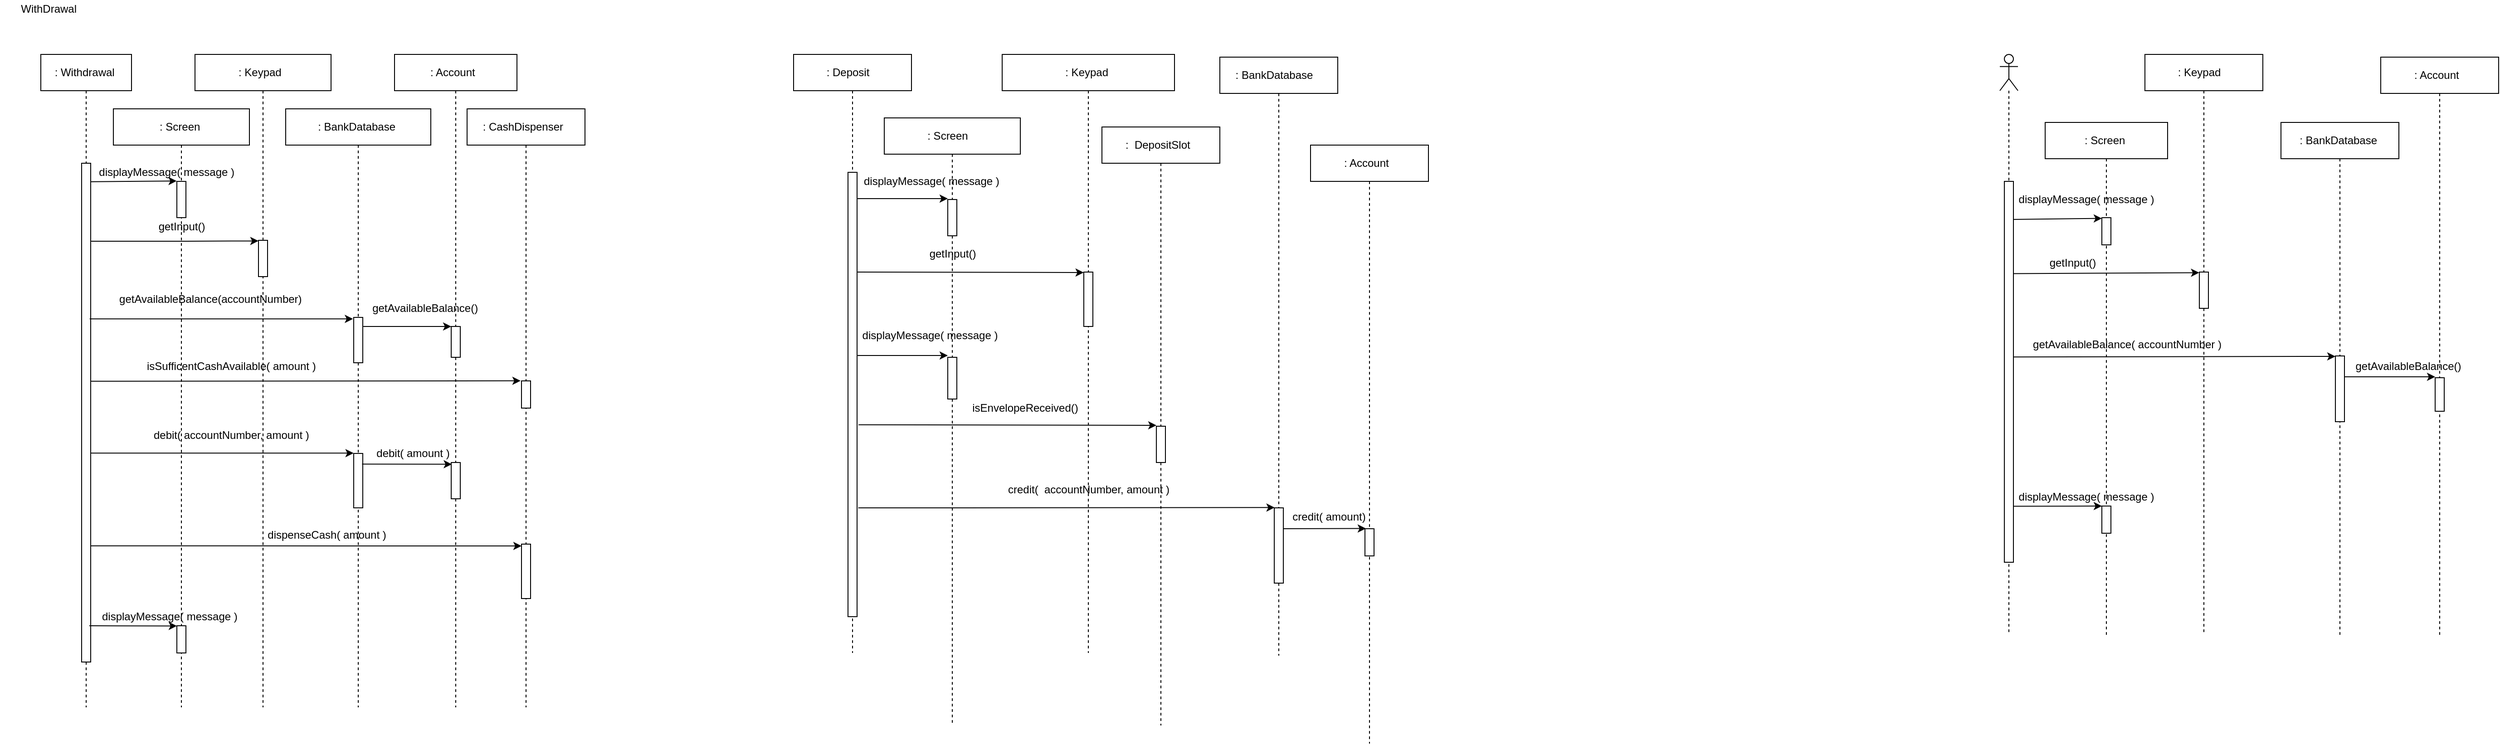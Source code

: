 <mxfile version="16.5.1" type="device"><diagram id="XaZ3orfy25hPCj1zsSTt" name="Page-1"><mxGraphModel dx="1111" dy="564" grid="1" gridSize="10" guides="1" tooltips="1" connect="1" arrows="1" fold="1" page="1" pageScale="1" pageWidth="1169" pageHeight="827" math="0" shadow="0"><root><mxCell id="0"/><mxCell id="1" parent="0"/><mxCell id="I76rNbNo4tLGszEfxEeD-9" value=": Withdrawal&amp;nbsp;" style="shape=umlLifeline;perimeter=lifelinePerimeter;whiteSpace=wrap;html=1;container=1;collapsible=0;recursiveResize=0;outlineConnect=0;" vertex="1" parent="1"><mxGeometry x="100" y="80" width="100" height="720" as="geometry"/></mxCell><mxCell id="I76rNbNo4tLGszEfxEeD-10" value="" style="html=1;points=[];perimeter=orthogonalPerimeter;" vertex="1" parent="I76rNbNo4tLGszEfxEeD-9"><mxGeometry x="45" y="120" width="10" height="550" as="geometry"/></mxCell><mxCell id="I76rNbNo4tLGszEfxEeD-11" value=": Screen&amp;nbsp;" style="shape=umlLifeline;perimeter=lifelinePerimeter;whiteSpace=wrap;html=1;container=1;collapsible=0;recursiveResize=0;outlineConnect=0;" vertex="1" parent="1"><mxGeometry x="180" y="140" width="150" height="660" as="geometry"/></mxCell><mxCell id="I76rNbNo4tLGszEfxEeD-18" value="" style="html=1;points=[];perimeter=orthogonalPerimeter;" vertex="1" parent="I76rNbNo4tLGszEfxEeD-11"><mxGeometry x="70" y="80" width="10" height="40" as="geometry"/></mxCell><mxCell id="I76rNbNo4tLGszEfxEeD-19" value="&amp;nbsp; &amp;nbsp; &amp;nbsp;displayMessage( message )" style="text;html=1;align=center;verticalAlign=middle;resizable=0;points=[];autosize=1;strokeColor=none;fillColor=none;" vertex="1" parent="I76rNbNo4tLGszEfxEeD-11"><mxGeometry x="-40" y="60" width="180" height="20" as="geometry"/></mxCell><mxCell id="I76rNbNo4tLGszEfxEeD-22" value="&amp;nbsp; &amp;nbsp; &amp;nbsp; &amp;nbsp; &amp;nbsp; &amp;nbsp; &amp;nbsp; &amp;nbsp; &amp;nbsp; getInput()" style="text;html=1;align=center;verticalAlign=middle;resizable=0;points=[];autosize=1;strokeColor=none;fillColor=none;" vertex="1" parent="I76rNbNo4tLGszEfxEeD-11"><mxGeometry x="-20" y="120" width="130" height="20" as="geometry"/></mxCell><mxCell id="I76rNbNo4tLGszEfxEeD-24" value="&amp;nbsp; &amp;nbsp; &amp;nbsp; &amp;nbsp; &amp;nbsp; &amp;nbsp; &amp;nbsp; &amp;nbsp; &amp;nbsp; &amp;nbsp; &amp;nbsp; &amp;nbsp; &amp;nbsp; &amp;nbsp; &amp;nbsp; &amp;nbsp; &amp;nbsp; &amp;nbsp; &amp;nbsp;getAvailableBalance(accountNumber)" style="text;html=1;align=center;verticalAlign=middle;resizable=0;points=[];autosize=1;strokeColor=none;fillColor=none;" vertex="1" parent="I76rNbNo4tLGszEfxEeD-11"><mxGeometry x="-125" y="200" width="340" height="20" as="geometry"/></mxCell><mxCell id="I76rNbNo4tLGszEfxEeD-39" value="&amp;nbsp; &amp;nbsp; &amp;nbsp; &amp;nbsp; &amp;nbsp; &amp;nbsp; &amp;nbsp; &amp;nbsp; &amp;nbsp; &amp;nbsp; &amp;nbsp; &amp;nbsp; &amp;nbsp; &amp;nbsp; &amp;nbsp; &amp;nbsp; &amp;nbsp; &amp;nbsp; &amp;nbsp;isSufficentCashAvailable( amount )" style="text;html=1;align=center;verticalAlign=middle;resizable=0;points=[];autosize=1;strokeColor=none;fillColor=none;" vertex="1" parent="I76rNbNo4tLGszEfxEeD-11"><mxGeometry x="-97.5" y="274" width="330" height="20" as="geometry"/></mxCell><mxCell id="I76rNbNo4tLGszEfxEeD-40" value="&amp;nbsp; &amp;nbsp; &amp;nbsp; &amp;nbsp; &amp;nbsp; &amp;nbsp; &amp;nbsp; &amp;nbsp; &amp;nbsp; &amp;nbsp; &amp;nbsp; &amp;nbsp; &amp;nbsp; &amp;nbsp; &amp;nbsp; &amp;nbsp; &amp;nbsp; &amp;nbsp; &amp;nbsp;debit( accountNumber, amount )" style="text;html=1;align=center;verticalAlign=middle;resizable=0;points=[];autosize=1;strokeColor=none;fillColor=none;" vertex="1" parent="I76rNbNo4tLGszEfxEeD-11"><mxGeometry x="-87.5" y="350" width="310" height="20" as="geometry"/></mxCell><mxCell id="I76rNbNo4tLGszEfxEeD-48" value="&amp;nbsp; &amp;nbsp; &amp;nbsp; &amp;nbsp; &amp;nbsp; &amp;nbsp; &amp;nbsp; &amp;nbsp; &amp;nbsp; &amp;nbsp; &amp;nbsp; &amp;nbsp; &amp;nbsp; &amp;nbsp; displayMessage( message )" style="text;html=1;align=center;verticalAlign=middle;resizable=0;points=[];autosize=1;strokeColor=none;fillColor=none;" vertex="1" parent="I76rNbNo4tLGszEfxEeD-11"><mxGeometry x="-115" y="550" width="260" height="20" as="geometry"/></mxCell><mxCell id="I76rNbNo4tLGszEfxEeD-46" value="" style="html=1;points=[];perimeter=orthogonalPerimeter;" vertex="1" parent="I76rNbNo4tLGszEfxEeD-11"><mxGeometry x="70" y="570" width="10" height="30" as="geometry"/></mxCell><mxCell id="I76rNbNo4tLGszEfxEeD-50" value="" style="endArrow=classic;html=1;rounded=0;entryX=0.069;entryY=0.048;entryDx=0;entryDy=0;entryPerimeter=0;exitX=0.918;exitY=0.195;exitDx=0;exitDy=0;exitPerimeter=0;" edge="1" parent="I76rNbNo4tLGszEfxEeD-11"><mxGeometry width="50" height="50" relative="1" as="geometry"><mxPoint x="-26.51" y="570.0" as="sourcePoint"/><mxPoint x="70.0" y="570.22" as="targetPoint"/></mxGeometry></mxCell><mxCell id="I76rNbNo4tLGszEfxEeD-13" value=": BankDatabase&amp;nbsp;" style="shape=umlLifeline;perimeter=lifelinePerimeter;whiteSpace=wrap;html=1;container=1;collapsible=0;recursiveResize=0;outlineConnect=0;" vertex="1" parent="1"><mxGeometry x="370" y="140" width="160" height="660" as="geometry"/></mxCell><mxCell id="I76rNbNo4tLGszEfxEeD-26" value="" style="html=1;points=[];perimeter=orthogonalPerimeter;" vertex="1" parent="I76rNbNo4tLGszEfxEeD-13"><mxGeometry x="75" y="230" width="10" height="50" as="geometry"/></mxCell><mxCell id="I76rNbNo4tLGszEfxEeD-35" value="" style="html=1;points=[];perimeter=orthogonalPerimeter;" vertex="1" parent="I76rNbNo4tLGszEfxEeD-13"><mxGeometry x="75" y="380" width="10" height="60" as="geometry"/></mxCell><mxCell id="I76rNbNo4tLGszEfxEeD-25" value="" style="endArrow=classic;html=1;rounded=0;" edge="1" parent="I76rNbNo4tLGszEfxEeD-13" target="I76rNbNo4tLGszEfxEeD-27"><mxGeometry width="50" height="50" relative="1" as="geometry"><mxPoint x="85" y="240" as="sourcePoint"/><mxPoint x="145" y="240" as="targetPoint"/><Array as="points"><mxPoint x="95" y="240"/><mxPoint x="135" y="240"/></Array></mxGeometry></mxCell><mxCell id="I76rNbNo4tLGszEfxEeD-14" value=": Keypad&amp;nbsp;&amp;nbsp;" style="shape=umlLifeline;perimeter=lifelinePerimeter;whiteSpace=wrap;html=1;container=1;collapsible=0;recursiveResize=0;outlineConnect=0;" vertex="1" parent="1"><mxGeometry x="270" y="80" width="150" height="720" as="geometry"/></mxCell><mxCell id="I76rNbNo4tLGszEfxEeD-20" value="" style="html=1;points=[];perimeter=orthogonalPerimeter;" vertex="1" parent="I76rNbNo4tLGszEfxEeD-14"><mxGeometry x="70" y="205" width="10" height="40" as="geometry"/></mxCell><mxCell id="I76rNbNo4tLGszEfxEeD-45" value="dispenseCash( amount )" style="text;html=1;align=center;verticalAlign=middle;resizable=0;points=[];autosize=1;strokeColor=none;fillColor=none;" vertex="1" parent="I76rNbNo4tLGszEfxEeD-14"><mxGeometry x="70" y="520" width="150" height="20" as="geometry"/></mxCell><mxCell id="I76rNbNo4tLGszEfxEeD-15" value=": Account&amp;nbsp;&amp;nbsp;" style="shape=umlLifeline;perimeter=lifelinePerimeter;whiteSpace=wrap;html=1;container=1;collapsible=0;recursiveResize=0;outlineConnect=0;" vertex="1" parent="1"><mxGeometry x="490" y="80" width="135" height="720" as="geometry"/></mxCell><mxCell id="I76rNbNo4tLGszEfxEeD-27" value="" style="html=1;points=[];perimeter=orthogonalPerimeter;" vertex="1" parent="I76rNbNo4tLGszEfxEeD-15"><mxGeometry x="62.5" y="300" width="10" height="34" as="geometry"/></mxCell><mxCell id="I76rNbNo4tLGszEfxEeD-36" value="" style="html=1;points=[];perimeter=orthogonalPerimeter;" vertex="1" parent="I76rNbNo4tLGszEfxEeD-15"><mxGeometry x="62.5" y="450" width="10" height="40" as="geometry"/></mxCell><mxCell id="I76rNbNo4tLGszEfxEeD-30" value="&lt;span style=&quot;white-space: pre&quot;&gt;&#9;&lt;/span&gt;&lt;span style=&quot;white-space: pre&quot;&gt;&#9;&lt;/span&gt;&lt;span style=&quot;white-space: pre&quot;&gt;&#9;&lt;/span&gt;&amp;nbsp; &amp;nbsp; &amp;nbsp;getAvailableBalance()" style="text;html=1;align=center;verticalAlign=middle;resizable=0;points=[];autosize=1;strokeColor=none;fillColor=none;" vertex="1" parent="I76rNbNo4tLGszEfxEeD-15"><mxGeometry x="-130" y="270" width="230" height="20" as="geometry"/></mxCell><mxCell id="I76rNbNo4tLGszEfxEeD-37" value="debit( amount )" style="text;html=1;align=center;verticalAlign=middle;resizable=0;points=[];autosize=1;strokeColor=none;fillColor=none;" vertex="1" parent="I76rNbNo4tLGszEfxEeD-15"><mxGeometry x="-30" y="430" width="100" height="20" as="geometry"/></mxCell><mxCell id="I76rNbNo4tLGszEfxEeD-16" value=": CashDispenser&amp;nbsp;&amp;nbsp;" style="shape=umlLifeline;perimeter=lifelinePerimeter;whiteSpace=wrap;html=1;container=1;collapsible=0;recursiveResize=0;outlineConnect=0;" vertex="1" parent="1"><mxGeometry x="570" y="140" width="130" height="660" as="geometry"/></mxCell><mxCell id="I76rNbNo4tLGszEfxEeD-32" value="" style="html=1;points=[];perimeter=orthogonalPerimeter;" vertex="1" parent="I76rNbNo4tLGszEfxEeD-16"><mxGeometry x="60" y="300" width="10" height="30" as="geometry"/></mxCell><mxCell id="I76rNbNo4tLGszEfxEeD-43" value="" style="html=1;points=[];perimeter=orthogonalPerimeter;" vertex="1" parent="I76rNbNo4tLGszEfxEeD-16"><mxGeometry x="60" y="480" width="10" height="60" as="geometry"/></mxCell><mxCell id="I76rNbNo4tLGszEfxEeD-17" value="" style="endArrow=classic;html=1;rounded=0;entryX=-0.022;entryY=-0.01;entryDx=0;entryDy=0;entryPerimeter=0;exitX=1.012;exitY=0.037;exitDx=0;exitDy=0;exitPerimeter=0;" edge="1" parent="1" source="I76rNbNo4tLGszEfxEeD-10" target="I76rNbNo4tLGszEfxEeD-18"><mxGeometry width="50" height="50" relative="1" as="geometry"><mxPoint x="160" y="220" as="sourcePoint"/><mxPoint x="240" y="217" as="targetPoint"/></mxGeometry></mxCell><mxCell id="I76rNbNo4tLGszEfxEeD-21" value="" style="endArrow=classic;html=1;rounded=0;entryX=-0.007;entryY=0.017;entryDx=0;entryDy=0;entryPerimeter=0;" edge="1" parent="1" source="I76rNbNo4tLGszEfxEeD-10" target="I76rNbNo4tLGszEfxEeD-20"><mxGeometry width="50" height="50" relative="1" as="geometry"><mxPoint x="155.11" y="290.56" as="sourcePoint"/><mxPoint x="242.5" y="290" as="targetPoint"/><Array as="points"><mxPoint x="240" y="286"/><mxPoint x="260" y="286"/></Array></mxGeometry></mxCell><mxCell id="I76rNbNo4tLGszEfxEeD-23" value="" style="endArrow=classic;html=1;rounded=0;entryX=0.366;entryY=1.082;entryDx=0;entryDy=0;entryPerimeter=0;exitX=0.887;exitY=0.312;exitDx=0;exitDy=0;exitPerimeter=0;" edge="1" parent="1" source="I76rNbNo4tLGszEfxEeD-10" target="I76rNbNo4tLGszEfxEeD-30"><mxGeometry width="50" height="50" relative="1" as="geometry"><mxPoint x="160" y="372" as="sourcePoint"/><mxPoint x="440" y="370" as="targetPoint"/></mxGeometry></mxCell><mxCell id="I76rNbNo4tLGszEfxEeD-33" value="" style="endArrow=classic;html=1;rounded=0;entryX=-0.107;entryY=-0.003;entryDx=0;entryDy=0;entryPerimeter=0;exitX=1.012;exitY=0.437;exitDx=0;exitDy=0;exitPerimeter=0;" edge="1" parent="1" source="I76rNbNo4tLGszEfxEeD-10" target="I76rNbNo4tLGszEfxEeD-32"><mxGeometry width="50" height="50" relative="1" as="geometry"><mxPoint x="160" y="440" as="sourcePoint"/><mxPoint x="425.1" y="369.72" as="targetPoint"/></mxGeometry></mxCell><mxCell id="I76rNbNo4tLGszEfxEeD-41" value="" style="endArrow=classic;html=1;rounded=0;entryX=-0.012;entryY=-0.006;entryDx=0;entryDy=0;entryPerimeter=0;" edge="1" parent="1" source="I76rNbNo4tLGszEfxEeD-10" target="I76rNbNo4tLGszEfxEeD-35"><mxGeometry width="50" height="50" relative="1" as="geometry"><mxPoint x="160" y="520" as="sourcePoint"/><mxPoint x="638.93" y="449.91" as="targetPoint"/></mxGeometry></mxCell><mxCell id="I76rNbNo4tLGszEfxEeD-42" value="" style="endArrow=classic;html=1;rounded=0;entryX=0.069;entryY=0.048;entryDx=0;entryDy=0;entryPerimeter=0;exitX=0.918;exitY=0.195;exitDx=0;exitDy=0;exitPerimeter=0;" edge="1" parent="1" source="I76rNbNo4tLGszEfxEeD-35" target="I76rNbNo4tLGszEfxEeD-36"><mxGeometry width="50" height="50" relative="1" as="geometry"><mxPoint x="460" y="532" as="sourcePoint"/><mxPoint x="525.29" y="380" as="targetPoint"/></mxGeometry></mxCell><mxCell id="I76rNbNo4tLGszEfxEeD-44" value="" style="endArrow=classic;html=1;rounded=0;exitX=0.951;exitY=0.767;exitDx=0;exitDy=0;exitPerimeter=0;" edge="1" parent="1" source="I76rNbNo4tLGszEfxEeD-10"><mxGeometry width="50" height="50" relative="1" as="geometry"><mxPoint x="160" y="620" as="sourcePoint"/><mxPoint x="630" y="622" as="targetPoint"/></mxGeometry></mxCell><mxCell id="I76rNbNo4tLGszEfxEeD-51" value=": Deposit&amp;nbsp; &amp;nbsp;" style="shape=umlLifeline;perimeter=lifelinePerimeter;whiteSpace=wrap;html=1;container=1;collapsible=0;recursiveResize=0;outlineConnect=0;" vertex="1" parent="1"><mxGeometry x="930" y="80" width="130" height="660" as="geometry"/></mxCell><mxCell id="I76rNbNo4tLGszEfxEeD-53" value="" style="html=1;points=[];perimeter=orthogonalPerimeter;" vertex="1" parent="I76rNbNo4tLGszEfxEeD-51"><mxGeometry x="60" y="130" width="10" height="490" as="geometry"/></mxCell><mxCell id="I76rNbNo4tLGszEfxEeD-69" value="" style="endArrow=classic;html=1;rounded=0;" edge="1" parent="I76rNbNo4tLGszEfxEeD-51"><mxGeometry width="50" height="50" relative="1" as="geometry"><mxPoint x="70" y="159" as="sourcePoint"/><mxPoint x="170" y="159" as="targetPoint"/><Array as="points"><mxPoint x="130" y="159"/></Array></mxGeometry></mxCell><mxCell id="I76rNbNo4tLGszEfxEeD-54" value=": Keypad&amp;nbsp;" style="shape=umlLifeline;perimeter=lifelinePerimeter;whiteSpace=wrap;html=1;container=1;collapsible=0;recursiveResize=0;outlineConnect=0;" vertex="1" parent="1"><mxGeometry x="1160" y="80" width="190" height="660" as="geometry"/></mxCell><mxCell id="I76rNbNo4tLGszEfxEeD-55" value="" style="html=1;points=[];perimeter=orthogonalPerimeter;" vertex="1" parent="I76rNbNo4tLGszEfxEeD-54"><mxGeometry x="90" y="240" width="10" height="60" as="geometry"/></mxCell><mxCell id="I76rNbNo4tLGszEfxEeD-81" value="credit(&amp;nbsp; accountNumber, amount )" style="text;html=1;align=center;verticalAlign=middle;resizable=0;points=[];autosize=1;strokeColor=none;fillColor=none;" vertex="1" parent="I76rNbNo4tLGszEfxEeD-54"><mxGeometry y="470" width="190" height="20" as="geometry"/></mxCell><mxCell id="I76rNbNo4tLGszEfxEeD-78" value="isEnvelopeReceived()" style="text;html=1;align=center;verticalAlign=middle;resizable=0;points=[];autosize=1;strokeColor=none;fillColor=none;" vertex="1" parent="I76rNbNo4tLGszEfxEeD-54"><mxGeometry x="-40" y="380" width="130" height="20" as="geometry"/></mxCell><mxCell id="I76rNbNo4tLGszEfxEeD-57" value=": BankDatabase&amp;nbsp; &amp;nbsp;" style="shape=umlLifeline;perimeter=lifelinePerimeter;whiteSpace=wrap;html=1;container=1;collapsible=0;recursiveResize=0;outlineConnect=0;" vertex="1" parent="1"><mxGeometry x="1400" y="83" width="130" height="660" as="geometry"/></mxCell><mxCell id="I76rNbNo4tLGszEfxEeD-65" value="" style="html=1;points=[];perimeter=orthogonalPerimeter;" vertex="1" parent="I76rNbNo4tLGszEfxEeD-57"><mxGeometry x="60" y="497" width="10" height="83" as="geometry"/></mxCell><mxCell id="I76rNbNo4tLGszEfxEeD-60" value=": Screen&amp;nbsp; &amp;nbsp;" style="shape=umlLifeline;perimeter=lifelinePerimeter;whiteSpace=wrap;html=1;container=1;collapsible=0;recursiveResize=0;outlineConnect=0;" vertex="1" parent="1"><mxGeometry x="1030" y="150" width="150" height="670" as="geometry"/></mxCell><mxCell id="I76rNbNo4tLGszEfxEeD-61" value="" style="html=1;points=[];perimeter=orthogonalPerimeter;" vertex="1" parent="I76rNbNo4tLGszEfxEeD-60"><mxGeometry x="70" y="90" width="10" height="40" as="geometry"/></mxCell><mxCell id="I76rNbNo4tLGszEfxEeD-70" value="&amp;nbsp; &amp;nbsp; displayMessage( message )" style="text;html=1;align=center;verticalAlign=middle;resizable=0;points=[];autosize=1;strokeColor=none;fillColor=none;" vertex="1" parent="I76rNbNo4tLGszEfxEeD-60"><mxGeometry x="-45" y="60" width="180" height="20" as="geometry"/></mxCell><mxCell id="I76rNbNo4tLGszEfxEeD-74" value="&amp;nbsp; &amp;nbsp; &amp;nbsp; &amp;nbsp; &amp;nbsp; &amp;nbsp; &amp;nbsp; &amp;nbsp; &amp;nbsp; getInput()" style="text;html=1;align=center;verticalAlign=middle;resizable=0;points=[];autosize=1;strokeColor=none;fillColor=none;" vertex="1" parent="I76rNbNo4tLGszEfxEeD-60"><mxGeometry x="-20" y="140" width="130" height="20" as="geometry"/></mxCell><mxCell id="I76rNbNo4tLGszEfxEeD-52" value="" style="html=1;points=[];perimeter=orthogonalPerimeter;" vertex="1" parent="I76rNbNo4tLGszEfxEeD-60"><mxGeometry x="70" y="264" width="10" height="46" as="geometry"/></mxCell><mxCell id="I76rNbNo4tLGszEfxEeD-77" value="&amp;nbsp; &amp;nbsp;displayMessage( message )" style="text;html=1;align=center;verticalAlign=middle;resizable=0;points=[];autosize=1;strokeColor=none;fillColor=none;" vertex="1" parent="I76rNbNo4tLGszEfxEeD-60"><mxGeometry x="-40" y="230" width="170" height="20" as="geometry"/></mxCell><mxCell id="I76rNbNo4tLGszEfxEeD-63" value=":&amp;nbsp; DepositSlot&amp;nbsp;&amp;nbsp;" style="shape=umlLifeline;perimeter=lifelinePerimeter;whiteSpace=wrap;html=1;container=1;collapsible=0;recursiveResize=0;outlineConnect=0;" vertex="1" parent="1"><mxGeometry x="1270" y="160" width="130" height="660" as="geometry"/></mxCell><mxCell id="I76rNbNo4tLGszEfxEeD-56" value="" style="html=1;points=[];perimeter=orthogonalPerimeter;" vertex="1" parent="I76rNbNo4tLGszEfxEeD-63"><mxGeometry x="60" y="330" width="10" height="40" as="geometry"/></mxCell><mxCell id="I76rNbNo4tLGszEfxEeD-66" value=": Account&amp;nbsp;&amp;nbsp;" style="shape=umlLifeline;perimeter=lifelinePerimeter;whiteSpace=wrap;html=1;container=1;collapsible=0;recursiveResize=0;outlineConnect=0;size=40;" vertex="1" parent="1"><mxGeometry x="1500" y="180" width="130" height="660" as="geometry"/></mxCell><mxCell id="I76rNbNo4tLGszEfxEeD-68" value="" style="html=1;points=[];perimeter=orthogonalPerimeter;" vertex="1" parent="I76rNbNo4tLGszEfxEeD-66"><mxGeometry x="60" y="423" width="10" height="30" as="geometry"/></mxCell><mxCell id="I76rNbNo4tLGszEfxEeD-73" value="" style="endArrow=classic;html=1;rounded=0;entryX=-0.014;entryY=0.009;entryDx=0;entryDy=0;entryPerimeter=0;" edge="1" parent="1" target="I76rNbNo4tLGszEfxEeD-55"><mxGeometry width="50" height="50" relative="1" as="geometry"><mxPoint x="1000" y="320" as="sourcePoint"/><mxPoint x="1110" y="320" as="targetPoint"/></mxGeometry></mxCell><mxCell id="I76rNbNo4tLGszEfxEeD-75" value="" style="endArrow=classic;html=1;rounded=0;" edge="1" parent="1"><mxGeometry width="50" height="50" relative="1" as="geometry"><mxPoint x="1000" y="412" as="sourcePoint"/><mxPoint x="1100" y="412" as="targetPoint"/><Array as="points"/></mxGeometry></mxCell><mxCell id="I76rNbNo4tLGszEfxEeD-76" value="" style="endArrow=classic;html=1;rounded=0;exitX=1.157;exitY=0.568;exitDx=0;exitDy=0;exitPerimeter=0;" edge="1" parent="1" source="I76rNbNo4tLGszEfxEeD-53"><mxGeometry width="50" height="50" relative="1" as="geometry"><mxPoint x="1010" y="428.0" as="sourcePoint"/><mxPoint x="1330" y="489" as="targetPoint"/><Array as="points"/></mxGeometry></mxCell><mxCell id="I76rNbNo4tLGszEfxEeD-79" value="" style="endArrow=classic;html=1;rounded=0;exitX=1.138;exitY=0.755;exitDx=0;exitDy=0;exitPerimeter=0;entryX=0.033;entryY=-0.004;entryDx=0;entryDy=0;entryPerimeter=0;" edge="1" parent="1" source="I76rNbNo4tLGszEfxEeD-53" target="I76rNbNo4tLGszEfxEeD-65"><mxGeometry width="50" height="50" relative="1" as="geometry"><mxPoint x="1010.81" y="499.21" as="sourcePoint"/><mxPoint x="1340" y="499" as="targetPoint"/><Array as="points"><mxPoint x="1020" y="580"/><mxPoint x="1080" y="580"/><mxPoint x="1120" y="580"/></Array></mxGeometry></mxCell><mxCell id="I76rNbNo4tLGszEfxEeD-80" value="" style="endArrow=classic;html=1;rounded=0;entryX=0.1;entryY=-0.008;entryDx=0;entryDy=0;entryPerimeter=0;" edge="1" parent="1" target="I76rNbNo4tLGszEfxEeD-68"><mxGeometry width="50" height="50" relative="1" as="geometry"><mxPoint x="1470" y="603" as="sourcePoint"/><mxPoint x="1599.86" y="660.36" as="targetPoint"/></mxGeometry></mxCell><mxCell id="I76rNbNo4tLGszEfxEeD-82" value="&lt;span style=&quot;white-space: pre&quot;&gt;&#9;&lt;/span&gt;&lt;span style=&quot;white-space: pre&quot;&gt;&#9;&lt;/span&gt;&lt;span style=&quot;white-space: pre&quot;&gt;&#9;&lt;/span&gt;credit( amount)" style="text;html=1;align=center;verticalAlign=middle;resizable=0;points=[];autosize=1;strokeColor=none;fillColor=none;" vertex="1" parent="1"><mxGeometry x="1390" y="580" width="180" height="20" as="geometry"/></mxCell><mxCell id="I76rNbNo4tLGszEfxEeD-85" value=": Keypad&amp;nbsp; &amp;nbsp;" style="shape=umlLifeline;perimeter=lifelinePerimeter;whiteSpace=wrap;html=1;container=1;collapsible=0;recursiveResize=0;outlineConnect=0;size=40;" vertex="1" parent="1"><mxGeometry x="2420" y="80" width="130" height="640" as="geometry"/></mxCell><mxCell id="I76rNbNo4tLGszEfxEeD-86" value="" style="html=1;points=[];perimeter=orthogonalPerimeter;" vertex="1" parent="I76rNbNo4tLGszEfxEeD-85"><mxGeometry x="60" y="240" width="10" height="40" as="geometry"/></mxCell><mxCell id="I76rNbNo4tLGszEfxEeD-87" value=": Account&amp;nbsp;&amp;nbsp;" style="shape=umlLifeline;perimeter=lifelinePerimeter;whiteSpace=wrap;html=1;container=1;collapsible=0;recursiveResize=0;outlineConnect=0;size=40;" vertex="1" parent="1"><mxGeometry x="2680" y="83" width="130" height="637" as="geometry"/></mxCell><mxCell id="I76rNbNo4tLGszEfxEeD-88" value="" style="html=1;points=[];perimeter=orthogonalPerimeter;" vertex="1" parent="I76rNbNo4tLGszEfxEeD-87"><mxGeometry x="60" y="353.5" width="10" height="37" as="geometry"/></mxCell><mxCell id="I76rNbNo4tLGszEfxEeD-101" value="getAvailableBalance()" style="text;html=1;align=center;verticalAlign=middle;resizable=0;points=[];autosize=1;strokeColor=none;fillColor=none;" vertex="1" parent="I76rNbNo4tLGszEfxEeD-87"><mxGeometry x="-35" y="331" width="130" height="20" as="geometry"/></mxCell><mxCell id="I76rNbNo4tLGszEfxEeD-89" value=": Screen&amp;nbsp;" style="shape=umlLifeline;perimeter=lifelinePerimeter;whiteSpace=wrap;html=1;container=1;collapsible=0;recursiveResize=0;outlineConnect=0;size=40;" vertex="1" parent="1"><mxGeometry x="2310" y="155" width="135" height="565" as="geometry"/></mxCell><mxCell id="I76rNbNo4tLGszEfxEeD-90" value="" style="html=1;points=[];perimeter=orthogonalPerimeter;" vertex="1" parent="I76rNbNo4tLGszEfxEeD-89"><mxGeometry x="62.5" y="423" width="10" height="30" as="geometry"/></mxCell><mxCell id="I76rNbNo4tLGszEfxEeD-94" value="displayMessage( message )" style="text;html=1;align=center;verticalAlign=middle;resizable=0;points=[];autosize=1;strokeColor=none;fillColor=none;" vertex="1" parent="I76rNbNo4tLGszEfxEeD-89"><mxGeometry x="-40" y="75" width="170" height="20" as="geometry"/></mxCell><mxCell id="I76rNbNo4tLGszEfxEeD-95" value="" style="html=1;points=[];perimeter=orthogonalPerimeter;" vertex="1" parent="I76rNbNo4tLGszEfxEeD-89"><mxGeometry x="62.5" y="105" width="10" height="30" as="geometry"/></mxCell><mxCell id="I76rNbNo4tLGszEfxEeD-99" value="getAvailableBalance( accountNumber )" style="text;html=1;align=center;verticalAlign=middle;resizable=0;points=[];autosize=1;strokeColor=none;fillColor=none;" vertex="1" parent="I76rNbNo4tLGszEfxEeD-89"><mxGeometry x="-20" y="235" width="220" height="20" as="geometry"/></mxCell><mxCell id="I76rNbNo4tLGszEfxEeD-103" value="displayMessage( message )" style="text;html=1;align=center;verticalAlign=middle;resizable=0;points=[];autosize=1;strokeColor=none;fillColor=none;" vertex="1" parent="I76rNbNo4tLGszEfxEeD-89"><mxGeometry x="-40" y="403" width="170" height="20" as="geometry"/></mxCell><mxCell id="I76rNbNo4tLGszEfxEeD-104" value="" style="endArrow=classic;html=1;rounded=0;entryX=0;entryY=0.027;entryDx=0;entryDy=0;entryPerimeter=0;exitX=0.983;exitY=0.774;exitDx=0;exitDy=0;exitPerimeter=0;" edge="1" parent="I76rNbNo4tLGszEfxEeD-89"><mxGeometry width="50" height="50" relative="1" as="geometry"><mxPoint x="-40.17" y="423.3" as="sourcePoint"/><mxPoint x="62.5" y="423" as="targetPoint"/></mxGeometry></mxCell><mxCell id="I76rNbNo4tLGszEfxEeD-91" value=": BankDatabase&amp;nbsp;" style="shape=umlLifeline;perimeter=lifelinePerimeter;whiteSpace=wrap;html=1;container=1;collapsible=0;recursiveResize=0;outlineConnect=0;size=40;" vertex="1" parent="1"><mxGeometry x="2570" y="155" width="130" height="565" as="geometry"/></mxCell><mxCell id="I76rNbNo4tLGszEfxEeD-92" value="" style="html=1;points=[];perimeter=orthogonalPerimeter;" vertex="1" parent="I76rNbNo4tLGszEfxEeD-91"><mxGeometry x="60" y="257.5" width="10" height="72.5" as="geometry"/></mxCell><mxCell id="I76rNbNo4tLGszEfxEeD-93" value="" style="endArrow=classic;html=1;rounded=0;exitX=1.225;exitY=0.071;exitDx=0;exitDy=0;exitPerimeter=0;entryX=0;entryY=0.027;entryDx=0;entryDy=0;entryPerimeter=0;" edge="1" parent="1" target="I76rNbNo4tLGszEfxEeD-95"><mxGeometry width="50" height="50" relative="1" as="geometry"><mxPoint x="2272.25" y="261.95" as="sourcePoint"/><mxPoint x="2370" y="258" as="targetPoint"/></mxGeometry></mxCell><mxCell id="I76rNbNo4tLGszEfxEeD-96" value="" style="endArrow=classic;html=1;rounded=0;exitX=0.886;exitY=0.204;exitDx=0;exitDy=0;exitPerimeter=0;entryX=-0.02;entryY=0.017;entryDx=0;entryDy=0;entryPerimeter=0;" edge="1" parent="1" target="I76rNbNo4tLGszEfxEeD-86"><mxGeometry width="50" height="50" relative="1" as="geometry"><mxPoint x="2268.86" y="321.8" as="sourcePoint"/><mxPoint x="2470" y="320" as="targetPoint"/></mxGeometry></mxCell><mxCell id="I76rNbNo4tLGszEfxEeD-97" value="" style="endArrow=classic;html=1;rounded=0;exitX=1.103;exitY=0.408;exitDx=0;exitDy=0;exitPerimeter=0;" edge="1" parent="1"><mxGeometry width="50" height="50" relative="1" as="geometry"><mxPoint x="2271.03" y="413.6" as="sourcePoint"/><mxPoint x="2630" y="413" as="targetPoint"/></mxGeometry></mxCell><mxCell id="I76rNbNo4tLGszEfxEeD-98" value="getInput()" style="text;html=1;align=center;verticalAlign=middle;resizable=0;points=[];autosize=1;strokeColor=none;fillColor=none;" vertex="1" parent="1"><mxGeometry x="2305" y="300" width="70" height="20" as="geometry"/></mxCell><mxCell id="I76rNbNo4tLGszEfxEeD-100" value="" style="endArrow=classic;html=1;rounded=0;exitX=1;exitY=0.318;exitDx=0;exitDy=0;exitPerimeter=0;entryX=0;entryY=-0.026;entryDx=0;entryDy=0;entryPerimeter=0;" edge="1" parent="1" source="I76rNbNo4tLGszEfxEeD-92" target="I76rNbNo4tLGszEfxEeD-88"><mxGeometry width="50" height="50" relative="1" as="geometry"><mxPoint x="2630" y="440" as="sourcePoint"/><mxPoint x="2680" y="390" as="targetPoint"/></mxGeometry></mxCell><mxCell id="I76rNbNo4tLGszEfxEeD-105" value="WithDrawal&amp;nbsp;" style="text;html=1;align=center;verticalAlign=middle;resizable=0;points=[];autosize=1;strokeColor=none;fillColor=none;" vertex="1" parent="1"><mxGeometry x="70" y="20" width="80" height="20" as="geometry"/></mxCell><mxCell id="I76rNbNo4tLGszEfxEeD-107" value="" style="shape=umlLifeline;participant=umlActor;perimeter=lifelinePerimeter;whiteSpace=wrap;html=1;container=1;collapsible=0;recursiveResize=0;verticalAlign=top;spacingTop=36;outlineConnect=0;" vertex="1" parent="1"><mxGeometry x="2260" y="80" width="20" height="640" as="geometry"/></mxCell><mxCell id="I76rNbNo4tLGszEfxEeD-108" value="" style="html=1;points=[];perimeter=orthogonalPerimeter;" vertex="1" parent="I76rNbNo4tLGszEfxEeD-107"><mxGeometry x="5" y="140" width="10" height="420" as="geometry"/></mxCell></root></mxGraphModel></diagram></mxfile>